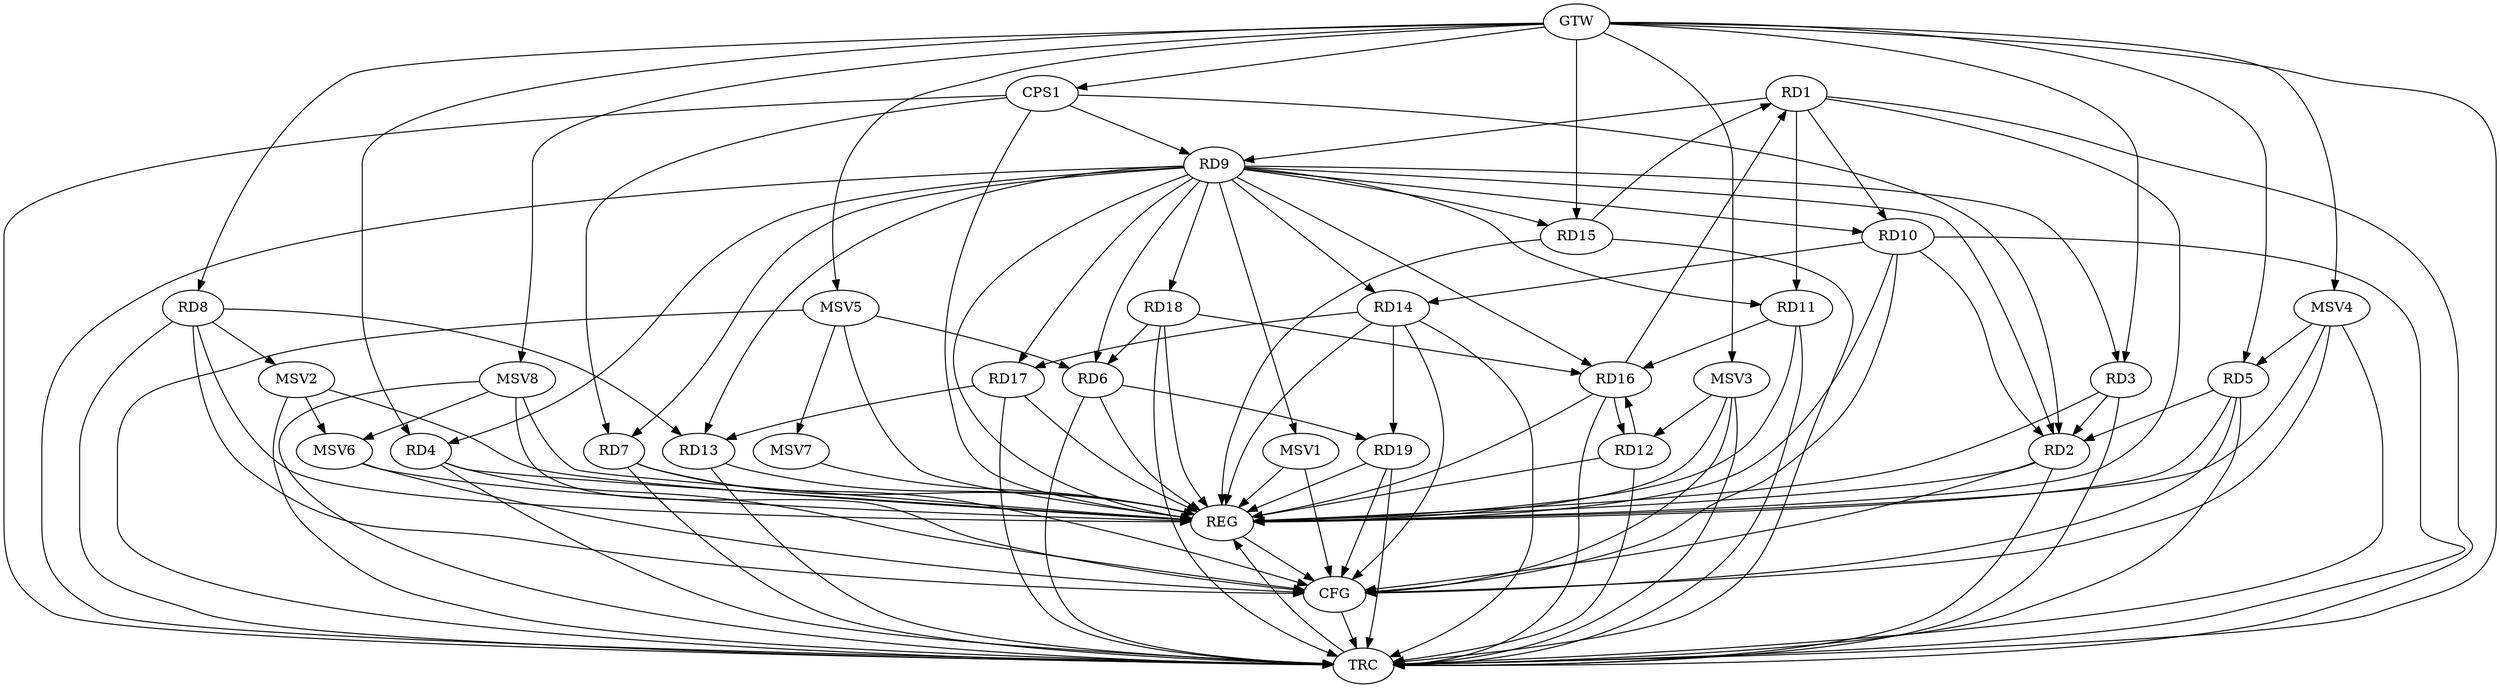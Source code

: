 strict digraph G {
  RD1 [ label="RD1" ];
  RD2 [ label="RD2" ];
  RD3 [ label="RD3" ];
  RD4 [ label="RD4" ];
  RD5 [ label="RD5" ];
  RD6 [ label="RD6" ];
  RD7 [ label="RD7" ];
  RD8 [ label="RD8" ];
  RD9 [ label="RD9" ];
  RD10 [ label="RD10" ];
  RD11 [ label="RD11" ];
  RD12 [ label="RD12" ];
  RD13 [ label="RD13" ];
  RD14 [ label="RD14" ];
  RD15 [ label="RD15" ];
  RD16 [ label="RD16" ];
  RD17 [ label="RD17" ];
  RD18 [ label="RD18" ];
  RD19 [ label="RD19" ];
  CPS1 [ label="CPS1" ];
  GTW [ label="GTW" ];
  REG [ label="REG" ];
  CFG [ label="CFG" ];
  TRC [ label="TRC" ];
  MSV1 [ label="MSV1" ];
  MSV2 [ label="MSV2" ];
  MSV3 [ label="MSV3" ];
  MSV4 [ label="MSV4" ];
  MSV5 [ label="MSV5" ];
  MSV6 [ label="MSV6" ];
  MSV7 [ label="MSV7" ];
  MSV8 [ label="MSV8" ];
  RD1 -> RD9;
  RD1 -> RD10;
  RD1 -> RD11;
  RD15 -> RD1;
  RD16 -> RD1;
  RD3 -> RD2;
  RD5 -> RD2;
  RD10 -> RD2;
  RD9 -> RD6;
  RD18 -> RD6;
  RD6 -> RD19;
  RD8 -> RD13;
  RD9 -> RD13;
  RD9 -> RD17;
  RD9 -> RD18;
  RD10 -> RD14;
  RD11 -> RD16;
  RD12 -> RD16;
  RD16 -> RD12;
  RD17 -> RD13;
  RD14 -> RD17;
  RD14 -> RD19;
  RD18 -> RD16;
  CPS1 -> RD2;
  CPS1 -> RD7;
  CPS1 -> RD9;
  GTW -> RD3;
  GTW -> RD4;
  GTW -> RD5;
  GTW -> RD8;
  GTW -> RD15;
  GTW -> CPS1;
  RD1 -> REG;
  RD2 -> REG;
  RD3 -> REG;
  RD4 -> REG;
  RD5 -> REG;
  RD6 -> REG;
  RD7 -> REG;
  RD8 -> REG;
  RD9 -> REG;
  RD10 -> REG;
  RD11 -> REG;
  RD12 -> REG;
  RD13 -> REG;
  RD14 -> REG;
  RD15 -> REG;
  RD16 -> REG;
  RD17 -> REG;
  RD18 -> REG;
  RD19 -> REG;
  CPS1 -> REG;
  RD4 -> CFG;
  RD7 -> CFG;
  RD14 -> CFG;
  RD5 -> CFG;
  RD19 -> CFG;
  RD10 -> CFG;
  RD2 -> CFG;
  RD8 -> CFG;
  REG -> CFG;
  RD1 -> TRC;
  RD2 -> TRC;
  RD3 -> TRC;
  RD4 -> TRC;
  RD5 -> TRC;
  RD6 -> TRC;
  RD7 -> TRC;
  RD8 -> TRC;
  RD9 -> TRC;
  RD10 -> TRC;
  RD11 -> TRC;
  RD12 -> TRC;
  RD13 -> TRC;
  RD14 -> TRC;
  RD15 -> TRC;
  RD16 -> TRC;
  RD17 -> TRC;
  RD18 -> TRC;
  RD19 -> TRC;
  CPS1 -> TRC;
  GTW -> TRC;
  CFG -> TRC;
  TRC -> REG;
  RD9 -> RD3;
  RD9 -> RD11;
  RD9 -> RD7;
  RD9 -> RD14;
  RD9 -> RD10;
  RD9 -> RD2;
  RD9 -> RD4;
  RD9 -> RD15;
  RD9 -> RD16;
  RD9 -> MSV1;
  MSV1 -> REG;
  MSV1 -> CFG;
  RD8 -> MSV2;
  MSV2 -> REG;
  MSV2 -> TRC;
  MSV3 -> RD12;
  GTW -> MSV3;
  MSV3 -> REG;
  MSV3 -> TRC;
  MSV3 -> CFG;
  MSV4 -> RD5;
  GTW -> MSV4;
  MSV4 -> REG;
  MSV4 -> TRC;
  MSV4 -> CFG;
  MSV5 -> RD6;
  GTW -> MSV5;
  MSV5 -> REG;
  MSV5 -> TRC;
  MSV2 -> MSV6;
  MSV6 -> REG;
  MSV6 -> CFG;
  MSV5 -> MSV7;
  MSV7 -> REG;
  MSV8 -> MSV6;
  GTW -> MSV8;
  MSV8 -> REG;
  MSV8 -> TRC;
  MSV8 -> CFG;
}
